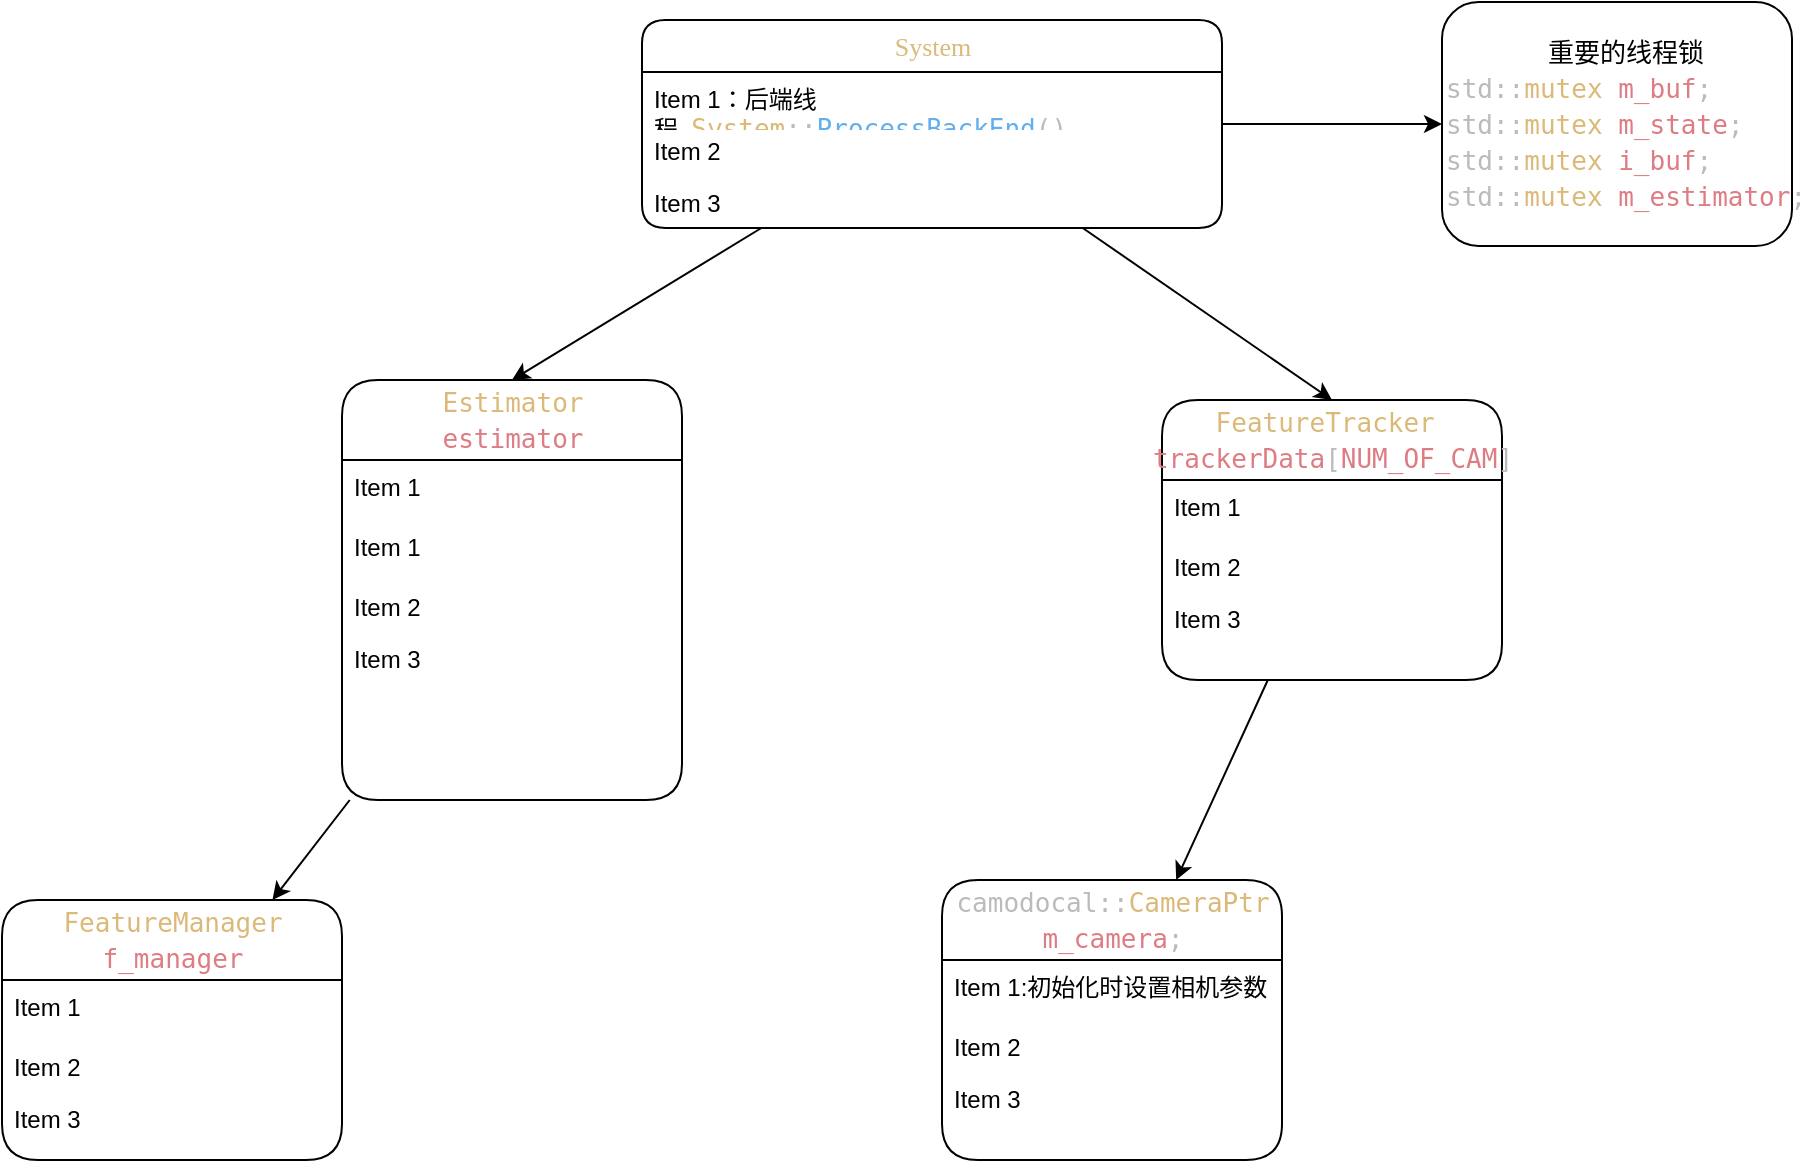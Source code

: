 <mxfile>
    <diagram id="cj_qxYgJ9SrzVCNM29EX" name="类结构图">
        <mxGraphModel dx="1114" dy="600" grid="1" gridSize="10" guides="1" tooltips="1" connect="1" arrows="1" fold="1" page="1" pageScale="1" pageWidth="3300" pageHeight="4681" math="0" shadow="0">
            <root>
                <mxCell id="0"/>
                <mxCell id="1" parent="0"/>
                <mxCell id="42" value="" style="edgeStyle=none;rounded=1;html=1;entryX=0.5;entryY=0;entryDx=0;entryDy=0;" parent="1" source="12" target="27" edge="1">
                    <mxGeometry relative="1" as="geometry">
                        <mxPoint x="800" y="334" as="targetPoint"/>
                    </mxGeometry>
                </mxCell>
                <mxCell id="47" value="" style="edgeStyle=none;rounded=1;html=1;entryX=0.5;entryY=0;entryDx=0;entryDy=0;" parent="1" source="12" target="16" edge="1">
                    <mxGeometry relative="1" as="geometry"/>
                </mxCell>
                <mxCell id="56" value="" style="edgeStyle=none;html=1;" edge="1" parent="1" source="12" target="55">
                    <mxGeometry relative="1" as="geometry"/>
                </mxCell>
                <mxCell id="12" value="&lt;span style=&quot;color: rgb(219, 185, 121); font-family: Verdana; font-size: 13px; white-space-collapse: preserve;&quot;&gt;System&lt;/span&gt;" style="swimlane;fontStyle=0;childLayout=stackLayout;horizontal=1;startSize=26;fillColor=none;horizontalStack=0;resizeParent=1;resizeParentMax=0;resizeLast=0;collapsible=1;marginBottom=0;html=1;rounded=1;" parent="1" vertex="1">
                    <mxGeometry x="680" y="140" width="290" height="104" as="geometry"/>
                </mxCell>
                <mxCell id="13" value="Item 1：后端线程&amp;nbsp;&amp;nbsp;&lt;span style=&quot;font-family: &amp;quot;Droid Sans Mono&amp;quot;, &amp;quot;YaHei Consolas Hybrid&amp;quot;, monospace, &amp;quot;Droid Sans Mono&amp;quot;, &amp;quot;monospace&amp;quot;, monospace; font-size: 13px; white-space: pre; color: rgb(219, 185, 121);&quot;&gt;System&lt;/span&gt;&lt;span style=&quot;color: rgb(187, 187, 187); font-family: &amp;quot;Droid Sans Mono&amp;quot;, &amp;quot;YaHei Consolas Hybrid&amp;quot;, monospace, &amp;quot;Droid Sans Mono&amp;quot;, &amp;quot;monospace&amp;quot;, monospace; font-size: 13px; white-space: pre;&quot;&gt;::&lt;/span&gt;&lt;span style=&quot;font-family: &amp;quot;Droid Sans Mono&amp;quot;, &amp;quot;YaHei Consolas Hybrid&amp;quot;, monospace, &amp;quot;Droid Sans Mono&amp;quot;, &amp;quot;monospace&amp;quot;, monospace; font-size: 13px; white-space: pre; color: rgb(97, 175, 239);&quot;&gt;ProcessBackEnd&lt;/span&gt;&lt;span style=&quot;color: rgb(187, 187, 187); font-family: &amp;quot;Droid Sans Mono&amp;quot;, &amp;quot;YaHei Consolas Hybrid&amp;quot;, monospace, &amp;quot;Droid Sans Mono&amp;quot;, &amp;quot;monospace&amp;quot;, monospace; font-size: 13px; white-space: pre;&quot;&gt;()&lt;/span&gt;" style="text;strokeColor=none;fillColor=none;align=left;verticalAlign=top;spacingLeft=4;spacingRight=4;overflow=hidden;rotatable=0;points=[[0,0.5],[1,0.5]];portConstraint=eastwest;whiteSpace=wrap;html=1;" parent="12" vertex="1">
                    <mxGeometry y="26" width="290" height="26" as="geometry"/>
                </mxCell>
                <mxCell id="14" value="Item 2" style="text;strokeColor=none;fillColor=none;align=left;verticalAlign=top;spacingLeft=4;spacingRight=4;overflow=hidden;rotatable=0;points=[[0,0.5],[1,0.5]];portConstraint=eastwest;whiteSpace=wrap;html=1;" parent="12" vertex="1">
                    <mxGeometry y="52" width="290" height="26" as="geometry"/>
                </mxCell>
                <mxCell id="15" value="Item 3" style="text;strokeColor=none;fillColor=none;align=left;verticalAlign=top;spacingLeft=4;spacingRight=4;overflow=hidden;rotatable=0;points=[[0,0.5],[1,0.5]];portConstraint=eastwest;whiteSpace=wrap;html=1;" parent="12" vertex="1">
                    <mxGeometry y="78" width="290" height="26" as="geometry"/>
                </mxCell>
                <mxCell id="53" value="" style="edgeStyle=none;html=1;" edge="1" parent="1" source="16" target="48">
                    <mxGeometry relative="1" as="geometry"/>
                </mxCell>
                <mxCell id="16" value="&lt;div style=&quot;font-family: &amp;quot;Droid Sans Mono&amp;quot;, &amp;quot;YaHei Consolas Hybrid&amp;quot;, monospace, &amp;quot;Droid Sans Mono&amp;quot;, &amp;quot;monospace&amp;quot;, monospace; font-size: 13px; white-space-collapse: preserve; line-height: 18px; color: rgb(187, 187, 187);&quot;&gt;&lt;div style=&quot;line-height: 18px; color: rgb(187, 187, 187);&quot;&gt;&lt;span style=&quot;color: rgb(219, 185, 121);&quot;&gt;Estimator&lt;/span&gt;&lt;/div&gt;&lt;div style=&quot;line-height: 18px; color: rgb(187, 187, 187);&quot;&gt;&lt;span style=&quot;color: rgb(222, 124, 132);&quot;&gt;estimator&lt;/span&gt;&lt;/div&gt;&lt;/div&gt;" style="swimlane;fontStyle=0;childLayout=stackLayout;horizontal=1;startSize=40;fillColor=none;horizontalStack=0;resizeParent=1;resizeParentMax=0;resizeLast=0;collapsible=1;marginBottom=0;html=1;rounded=1;" parent="1" vertex="1">
                    <mxGeometry x="530" y="320" width="170" height="210" as="geometry"/>
                </mxCell>
                <mxCell id="17" value="Item 1" style="text;strokeColor=none;fillColor=none;align=left;verticalAlign=top;spacingLeft=4;spacingRight=4;overflow=hidden;rotatable=0;points=[[0,0.5],[1,0.5]];portConstraint=eastwest;whiteSpace=wrap;html=1;" parent="16" vertex="1">
                    <mxGeometry y="40" width="170" height="30" as="geometry"/>
                </mxCell>
                <mxCell id="21" value="Item 1" style="text;strokeColor=none;fillColor=none;align=left;verticalAlign=top;spacingLeft=4;spacingRight=4;overflow=hidden;rotatable=0;points=[[0,0.5],[1,0.5]];portConstraint=eastwest;whiteSpace=wrap;html=1;" parent="16" vertex="1">
                    <mxGeometry y="70" width="170" height="30" as="geometry"/>
                </mxCell>
                <mxCell id="18" value="Item 2" style="text;strokeColor=none;fillColor=none;align=left;verticalAlign=top;spacingLeft=4;spacingRight=4;overflow=hidden;rotatable=0;points=[[0,0.5],[1,0.5]];portConstraint=eastwest;whiteSpace=wrap;html=1;" parent="16" vertex="1">
                    <mxGeometry y="100" width="170" height="26" as="geometry"/>
                </mxCell>
                <mxCell id="19" value="Item 3" style="text;strokeColor=none;fillColor=none;align=left;verticalAlign=top;spacingLeft=4;spacingRight=4;overflow=hidden;rotatable=0;points=[[0,0.5],[1,0.5]];portConstraint=eastwest;whiteSpace=wrap;html=1;" parent="16" vertex="1">
                    <mxGeometry y="126" width="170" height="84" as="geometry"/>
                </mxCell>
                <mxCell id="37" value="" style="edgeStyle=none;rounded=1;html=1;" parent="1" source="27" target="33" edge="1">
                    <mxGeometry relative="1" as="geometry"/>
                </mxCell>
                <mxCell id="27" value="&lt;div style=&quot;font-family: &amp;quot;Droid Sans Mono&amp;quot;, &amp;quot;YaHei Consolas Hybrid&amp;quot;, monospace, &amp;quot;Droid Sans Mono&amp;quot;, &amp;quot;monospace&amp;quot;, monospace; font-size: 13px; white-space-collapse: preserve; line-height: 18px; color: rgb(187, 187, 187);&quot;&gt;&lt;div style=&quot;line-height: 18px; color: rgb(187, 187, 187);&quot;&gt;&lt;span style=&quot;background-color: transparent; color: rgb(219, 185, 121);&quot;&gt;FeatureTracker&lt;/span&gt;&lt;span style=&quot;background-color: transparent; color: rgb(187, 187, 187);&quot;&gt; &lt;/span&gt;&lt;/div&gt;&lt;div style=&quot;line-height: 18px; color: rgb(187, 187, 187);&quot;&gt;&lt;span style=&quot;color: rgb(222, 124, 132);&quot;&gt;trackerData&lt;/span&gt;&lt;span style=&quot;color: rgb(187, 187, 187);&quot;&gt;[&lt;/span&gt;&lt;span style=&quot;color: rgb(222, 124, 132);&quot;&gt;NUM_OF_CAM&lt;/span&gt;&lt;span style=&quot;color: rgb(187, 187, 187);&quot;&gt;]&lt;/span&gt;&lt;/div&gt;&lt;/div&gt;" style="swimlane;fontStyle=0;childLayout=stackLayout;horizontal=1;startSize=40;fillColor=none;horizontalStack=0;resizeParent=1;resizeParentMax=0;resizeLast=0;collapsible=1;marginBottom=0;html=1;rounded=1;" parent="1" vertex="1">
                    <mxGeometry x="940" y="330" width="170" height="140" as="geometry"/>
                </mxCell>
                <mxCell id="28" value="Item 1" style="text;strokeColor=none;fillColor=none;align=left;verticalAlign=top;spacingLeft=4;spacingRight=4;overflow=hidden;rotatable=0;points=[[0,0.5],[1,0.5]];portConstraint=eastwest;whiteSpace=wrap;html=1;" parent="27" vertex="1">
                    <mxGeometry y="40" width="170" height="30" as="geometry"/>
                </mxCell>
                <mxCell id="30" value="Item 2" style="text;strokeColor=none;fillColor=none;align=left;verticalAlign=top;spacingLeft=4;spacingRight=4;overflow=hidden;rotatable=0;points=[[0,0.5],[1,0.5]];portConstraint=eastwest;whiteSpace=wrap;html=1;" parent="27" vertex="1">
                    <mxGeometry y="70" width="170" height="26" as="geometry"/>
                </mxCell>
                <mxCell id="31" value="Item 3" style="text;strokeColor=none;fillColor=none;align=left;verticalAlign=top;spacingLeft=4;spacingRight=4;overflow=hidden;rotatable=0;points=[[0,0.5],[1,0.5]];portConstraint=eastwest;whiteSpace=wrap;html=1;" parent="27" vertex="1">
                    <mxGeometry y="96" width="170" height="44" as="geometry"/>
                </mxCell>
                <mxCell id="33" value="&lt;div style=&quot;font-family: &amp;quot;Droid Sans Mono&amp;quot;, &amp;quot;YaHei Consolas Hybrid&amp;quot;, monospace, &amp;quot;Droid Sans Mono&amp;quot;, &amp;quot;monospace&amp;quot;, monospace; font-size: 13px; white-space-collapse: preserve; line-height: 18px; color: rgb(187, 187, 187);&quot;&gt;&lt;div style=&quot;line-height: 18px; color: rgb(187, 187, 187);&quot;&gt;&lt;div style=&quot;line-height: 18px; color: rgb(187, 187, 187);&quot;&gt;&lt;span style=&quot;color: rgb(187, 187, 187);&quot;&gt;camodocal::&lt;/span&gt;&lt;span style=&quot;color: rgb(219, 185, 121);&quot;&gt;CameraPtr&lt;/span&gt;&lt;/div&gt;&lt;div style=&quot;line-height: 18px; color: rgb(187, 187, 187);&quot;&gt;&lt;span style=&quot;color: rgb(222, 124, 132);&quot;&gt;m_camera&lt;/span&gt;&lt;span style=&quot;color: rgb(187, 187, 187);&quot;&gt;;&lt;/span&gt;&lt;/div&gt;&lt;/div&gt;&lt;/div&gt;" style="swimlane;fontStyle=0;childLayout=stackLayout;horizontal=1;startSize=40;fillColor=none;horizontalStack=0;resizeParent=1;resizeParentMax=0;resizeLast=0;collapsible=1;marginBottom=0;html=1;rounded=1;" parent="1" vertex="1">
                    <mxGeometry x="830" y="570" width="170" height="140" as="geometry"/>
                </mxCell>
                <mxCell id="34" value="Item 1:初始化时设置相机参数" style="text;strokeColor=none;fillColor=none;align=left;verticalAlign=top;spacingLeft=4;spacingRight=4;overflow=hidden;rotatable=0;points=[[0,0.5],[1,0.5]];portConstraint=eastwest;whiteSpace=wrap;html=1;" parent="33" vertex="1">
                    <mxGeometry y="40" width="170" height="30" as="geometry"/>
                </mxCell>
                <mxCell id="35" value="Item 2" style="text;strokeColor=none;fillColor=none;align=left;verticalAlign=top;spacingLeft=4;spacingRight=4;overflow=hidden;rotatable=0;points=[[0,0.5],[1,0.5]];portConstraint=eastwest;whiteSpace=wrap;html=1;" parent="33" vertex="1">
                    <mxGeometry y="70" width="170" height="26" as="geometry"/>
                </mxCell>
                <mxCell id="36" value="Item 3" style="text;strokeColor=none;fillColor=none;align=left;verticalAlign=top;spacingLeft=4;spacingRight=4;overflow=hidden;rotatable=0;points=[[0,0.5],[1,0.5]];portConstraint=eastwest;whiteSpace=wrap;html=1;" parent="33" vertex="1">
                    <mxGeometry y="96" width="170" height="44" as="geometry"/>
                </mxCell>
                <mxCell id="48" value="&lt;div style=&quot;font-family: &amp;quot;Droid Sans Mono&amp;quot;, &amp;quot;YaHei Consolas Hybrid&amp;quot;, monospace, &amp;quot;Droid Sans Mono&amp;quot;, &amp;quot;monospace&amp;quot;, monospace; font-size: 13px; white-space-collapse: preserve; line-height: 18px; color: rgb(187, 187, 187);&quot;&gt;&lt;div style=&quot;line-height: 18px; color: rgb(187, 187, 187);&quot;&gt;&lt;div style=&quot;color: rgb(187, 187, 187); line-height: 18px;&quot;&gt;&lt;span&gt;&lt;span style=&quot;color: rgb(219, 185, 121);&quot;&gt;FeatureManager&lt;/span&gt;&lt;/span&gt;&lt;/div&gt;&lt;div style=&quot;color: rgb(187, 187, 187); line-height: 18px;&quot;&gt;&lt;span&gt;&lt;span style=&quot;color: rgb(222, 124, 132);&quot;&gt;f_manager&lt;/span&gt;&lt;/span&gt;&lt;/div&gt;&lt;/div&gt;&lt;/div&gt;" style="swimlane;fontStyle=0;childLayout=stackLayout;horizontal=1;startSize=40;fillColor=none;horizontalStack=0;resizeParent=1;resizeParentMax=0;resizeLast=0;collapsible=1;marginBottom=0;html=1;rounded=1;" vertex="1" parent="1">
                    <mxGeometry x="360" y="580" width="170" height="130" as="geometry"/>
                </mxCell>
                <mxCell id="49" value="Item 1" style="text;strokeColor=none;fillColor=none;align=left;verticalAlign=top;spacingLeft=4;spacingRight=4;overflow=hidden;rotatable=0;points=[[0,0.5],[1,0.5]];portConstraint=eastwest;whiteSpace=wrap;html=1;" vertex="1" parent="48">
                    <mxGeometry y="40" width="170" height="30" as="geometry"/>
                </mxCell>
                <mxCell id="51" value="Item 2" style="text;strokeColor=none;fillColor=none;align=left;verticalAlign=top;spacingLeft=4;spacingRight=4;overflow=hidden;rotatable=0;points=[[0,0.5],[1,0.5]];portConstraint=eastwest;whiteSpace=wrap;html=1;" vertex="1" parent="48">
                    <mxGeometry y="70" width="170" height="26" as="geometry"/>
                </mxCell>
                <mxCell id="52" value="Item 3" style="text;strokeColor=none;fillColor=none;align=left;verticalAlign=top;spacingLeft=4;spacingRight=4;overflow=hidden;rotatable=0;points=[[0,0.5],[1,0.5]];portConstraint=eastwest;whiteSpace=wrap;html=1;" vertex="1" parent="48">
                    <mxGeometry y="96" width="170" height="34" as="geometry"/>
                </mxCell>
                <mxCell id="55" value="&lt;div style=&quot;font-family: &amp;quot;Droid Sans Mono&amp;quot;, &amp;quot;YaHei Consolas Hybrid&amp;quot;, monospace, &amp;quot;Droid Sans Mono&amp;quot;, &amp;quot;monospace&amp;quot;, monospace; font-size: 13px; line-height: 18px; white-space: pre;&quot;&gt;&lt;div style=&quot;text-align: center;&quot;&gt;&lt;span style=&quot;color: rgb(187, 187, 187);&quot;&gt;&lt;font style=&quot;color: rgb(0, 0, 0);&quot;&gt;重要的线程锁&lt;/font&gt;&lt;/span&gt;&lt;/div&gt;&lt;div style=&quot;color: light-dark(rgb(187, 187, 187), rgb(76, 76, 76));&quot;&gt;&lt;span&gt;&lt;span style=&quot;color: rgb(187, 187, 187);&quot;&gt;std::&lt;/span&gt;&lt;span style=&quot;color: rgb(219, 185, 121);&quot;&gt;mutex&lt;/span&gt;&lt;span style=&quot;color: rgb(187, 187, 187);&quot;&gt; &lt;/span&gt;&lt;span style=&quot;color: rgb(222, 124, 132);&quot;&gt;m_buf&lt;/span&gt;&lt;span style=&quot;color: rgb(187, 187, 187);&quot;&gt;;&lt;/span&gt;&lt;/span&gt;&lt;/div&gt;&lt;div style=&quot;color: light-dark(rgb(187, 187, 187), rgb(76, 76, 76));&quot;&gt;&lt;span&gt;&lt;span style=&quot;color: rgb(187, 187, 187);&quot;&gt;std::&lt;/span&gt;&lt;span style=&quot;color: rgb(219, 185, 121);&quot;&gt;mutex&lt;/span&gt;&lt;span style=&quot;color: rgb(187, 187, 187);&quot;&gt; &lt;/span&gt;&lt;span style=&quot;color: rgb(222, 124, 132);&quot;&gt;m_state&lt;/span&gt;&lt;span style=&quot;color: rgb(187, 187, 187);&quot;&gt;;&lt;/span&gt;&lt;/span&gt;&lt;/div&gt;&lt;div style=&quot;color: light-dark(rgb(187, 187, 187), rgb(76, 76, 76));&quot;&gt;&lt;span&gt;&lt;span style=&quot;color: rgb(187, 187, 187);&quot;&gt;std::&lt;/span&gt;&lt;span style=&quot;color: rgb(219, 185, 121);&quot;&gt;mutex&lt;/span&gt;&lt;span style=&quot;color: rgb(187, 187, 187);&quot;&gt; &lt;/span&gt;&lt;span style=&quot;color: rgb(222, 124, 132);&quot;&gt;i_buf&lt;/span&gt;&lt;span style=&quot;color: rgb(187, 187, 187);&quot;&gt;;&lt;/span&gt;&lt;/span&gt;&lt;/div&gt;&lt;div style=&quot;color: light-dark(rgb(187, 187, 187), rgb(76, 76, 76));&quot;&gt;&lt;span&gt;&lt;span style=&quot;color: rgb(187, 187, 187);&quot;&gt;std::&lt;/span&gt;&lt;span style=&quot;color: rgb(219, 185, 121);&quot;&gt;mutex&lt;/span&gt;&lt;span style=&quot;color: rgb(187, 187, 187);&quot;&gt; &lt;/span&gt;&lt;span style=&quot;color: rgb(222, 124, 132);&quot;&gt;m_estimator&lt;/span&gt;&lt;span style=&quot;color: rgb(187, 187, 187);&quot;&gt;;&lt;/span&gt;&lt;/span&gt;&lt;/div&gt;&lt;/div&gt;" style="whiteSpace=wrap;html=1;fillColor=none;fontStyle=0;startSize=26;rounded=1;align=left;" vertex="1" parent="1">
                    <mxGeometry x="1080" y="131" width="175" height="122" as="geometry"/>
                </mxCell>
            </root>
        </mxGraphModel>
    </diagram>
</mxfile>